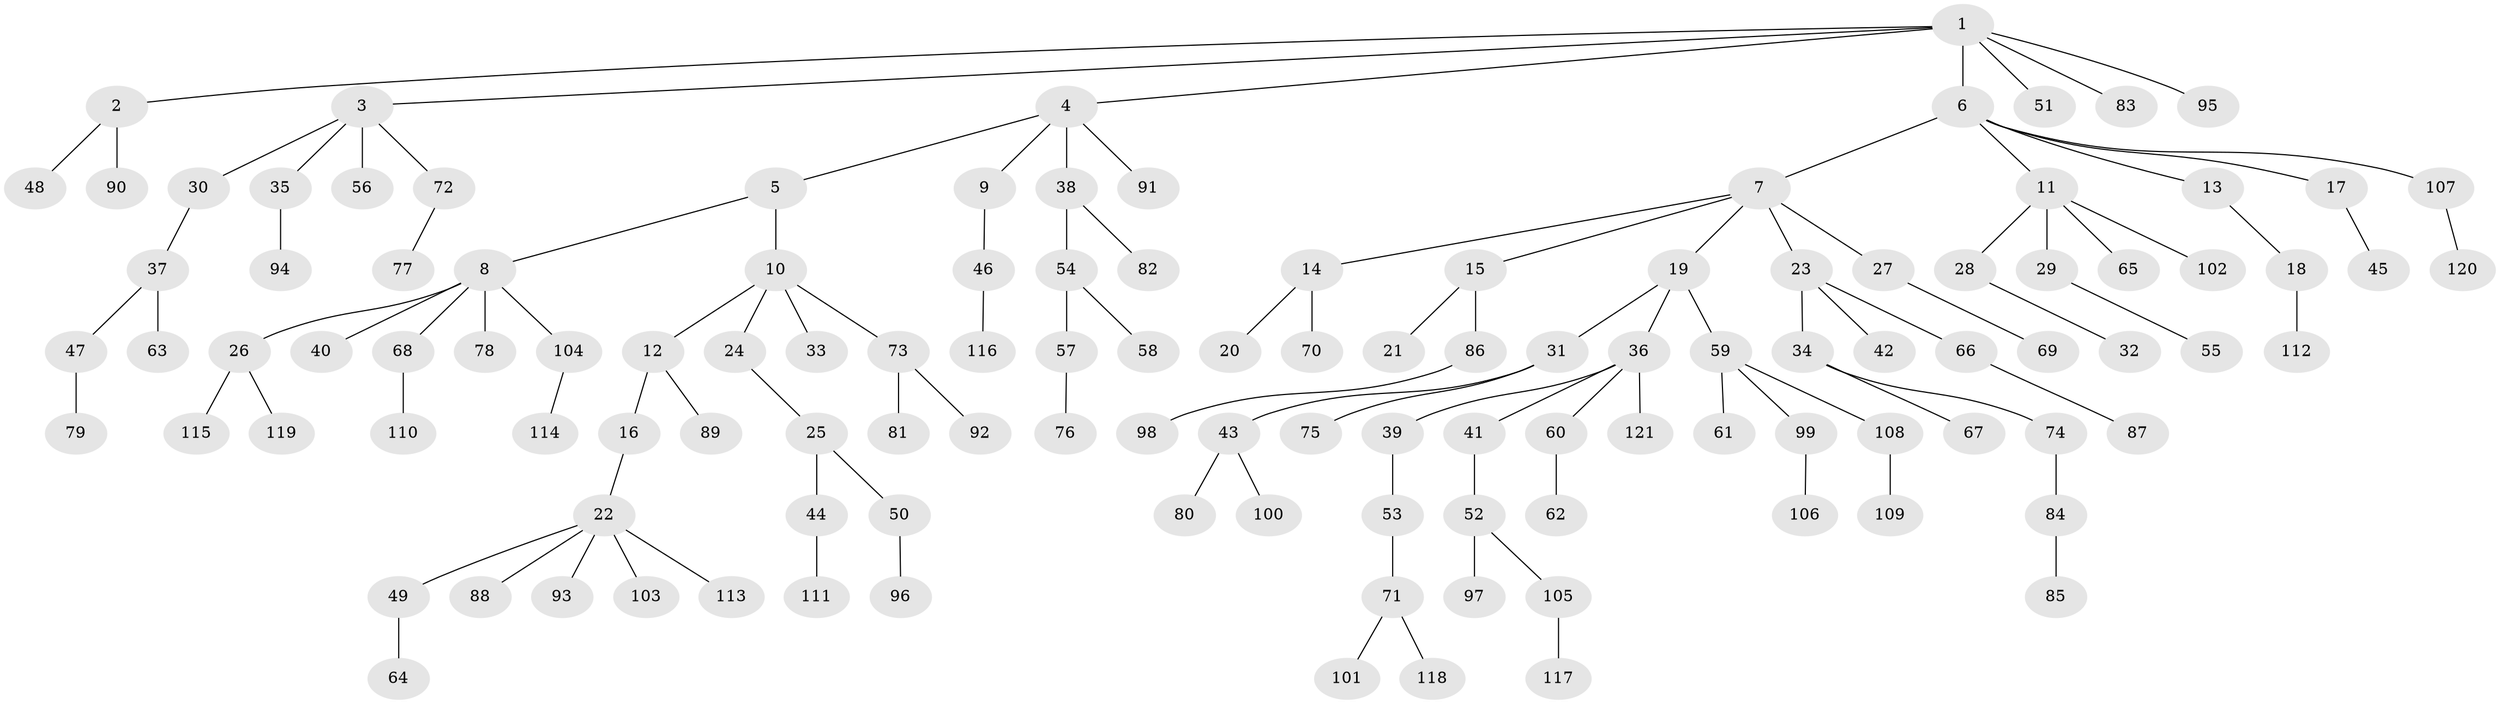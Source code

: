 // Generated by graph-tools (version 1.1) at 2025/15/03/09/25 04:15:30]
// undirected, 121 vertices, 120 edges
graph export_dot {
graph [start="1"]
  node [color=gray90,style=filled];
  1;
  2;
  3;
  4;
  5;
  6;
  7;
  8;
  9;
  10;
  11;
  12;
  13;
  14;
  15;
  16;
  17;
  18;
  19;
  20;
  21;
  22;
  23;
  24;
  25;
  26;
  27;
  28;
  29;
  30;
  31;
  32;
  33;
  34;
  35;
  36;
  37;
  38;
  39;
  40;
  41;
  42;
  43;
  44;
  45;
  46;
  47;
  48;
  49;
  50;
  51;
  52;
  53;
  54;
  55;
  56;
  57;
  58;
  59;
  60;
  61;
  62;
  63;
  64;
  65;
  66;
  67;
  68;
  69;
  70;
  71;
  72;
  73;
  74;
  75;
  76;
  77;
  78;
  79;
  80;
  81;
  82;
  83;
  84;
  85;
  86;
  87;
  88;
  89;
  90;
  91;
  92;
  93;
  94;
  95;
  96;
  97;
  98;
  99;
  100;
  101;
  102;
  103;
  104;
  105;
  106;
  107;
  108;
  109;
  110;
  111;
  112;
  113;
  114;
  115;
  116;
  117;
  118;
  119;
  120;
  121;
  1 -- 2;
  1 -- 3;
  1 -- 4;
  1 -- 6;
  1 -- 51;
  1 -- 83;
  1 -- 95;
  2 -- 48;
  2 -- 90;
  3 -- 30;
  3 -- 35;
  3 -- 56;
  3 -- 72;
  4 -- 5;
  4 -- 9;
  4 -- 38;
  4 -- 91;
  5 -- 8;
  5 -- 10;
  6 -- 7;
  6 -- 11;
  6 -- 13;
  6 -- 17;
  6 -- 107;
  7 -- 14;
  7 -- 15;
  7 -- 19;
  7 -- 23;
  7 -- 27;
  8 -- 26;
  8 -- 40;
  8 -- 68;
  8 -- 78;
  8 -- 104;
  9 -- 46;
  10 -- 12;
  10 -- 24;
  10 -- 33;
  10 -- 73;
  11 -- 28;
  11 -- 29;
  11 -- 65;
  11 -- 102;
  12 -- 16;
  12 -- 89;
  13 -- 18;
  14 -- 20;
  14 -- 70;
  15 -- 21;
  15 -- 86;
  16 -- 22;
  17 -- 45;
  18 -- 112;
  19 -- 31;
  19 -- 36;
  19 -- 59;
  22 -- 49;
  22 -- 88;
  22 -- 93;
  22 -- 103;
  22 -- 113;
  23 -- 34;
  23 -- 42;
  23 -- 66;
  24 -- 25;
  25 -- 44;
  25 -- 50;
  26 -- 115;
  26 -- 119;
  27 -- 69;
  28 -- 32;
  29 -- 55;
  30 -- 37;
  31 -- 43;
  31 -- 75;
  34 -- 67;
  34 -- 74;
  35 -- 94;
  36 -- 39;
  36 -- 41;
  36 -- 60;
  36 -- 121;
  37 -- 47;
  37 -- 63;
  38 -- 54;
  38 -- 82;
  39 -- 53;
  41 -- 52;
  43 -- 80;
  43 -- 100;
  44 -- 111;
  46 -- 116;
  47 -- 79;
  49 -- 64;
  50 -- 96;
  52 -- 97;
  52 -- 105;
  53 -- 71;
  54 -- 57;
  54 -- 58;
  57 -- 76;
  59 -- 61;
  59 -- 99;
  59 -- 108;
  60 -- 62;
  66 -- 87;
  68 -- 110;
  71 -- 101;
  71 -- 118;
  72 -- 77;
  73 -- 81;
  73 -- 92;
  74 -- 84;
  84 -- 85;
  86 -- 98;
  99 -- 106;
  104 -- 114;
  105 -- 117;
  107 -- 120;
  108 -- 109;
}
